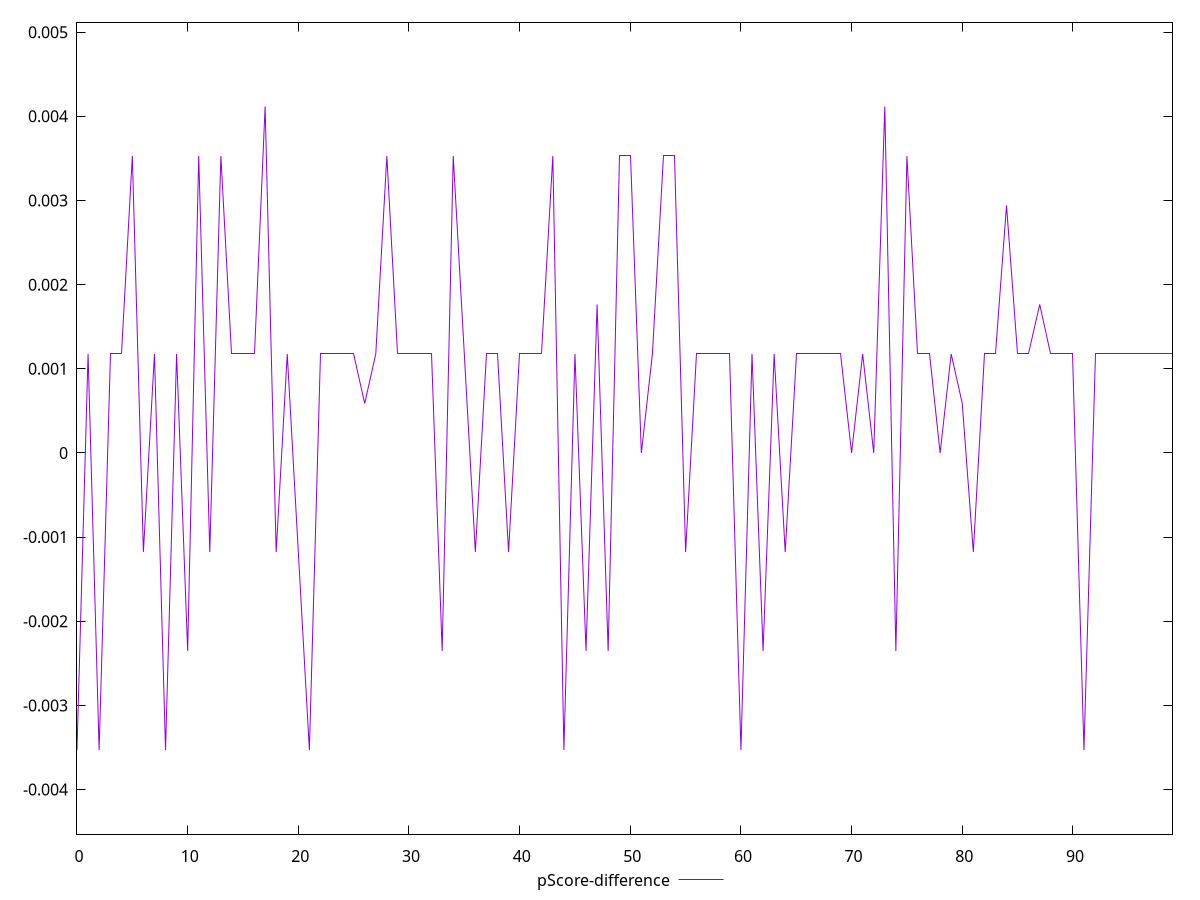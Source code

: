 reset

$pScoreDifference <<EOF
0 -0.003529411764705892
1 0.0011764705882352788
2 -0.0035294117647059475
3 0.0011764705882352788
4 0.0011764705882352788
5 0.0035294117647058365
6 -0.0011764705882352788
7 0.0011764705882352788
8 -0.0035294117647059475
9 0.0011764705882352788
10 -0.002352941176470613
11 0.0035294117647058365
12 -0.0011764705882353343
13 0.0035294117647058365
14 0.0011764705882352788
15 0.0011764705882352788
16 0.0011764705882352788
17 0.004117647058823559
18 -0.0011764705882353343
19 0.0011764705882352788
20 -0.0011764705882353343
21 -0.0035294117647059475
22 0.0011764705882352788
23 0.0011764705882352788
24 0.0011764705882352788
25 0.0011764705882352788
26 0.0005882352941176672
27 0.0011764705882352788
28 0.0035294117647058365
29 0.0011764705882352788
30 0.0011764705882352788
31 0.0011764705882352788
32 0.0011764705882352788
33 -0.002352941176470613
34 0.0035294117647058365
35 0.0011764705882352788
36 -0.0011764705882352788
37 0.0011764705882352788
38 0.0011764705882352788
39 -0.0011764705882352788
40 0.0011764705882352788
41 0.0011764705882352788
42 0.0011764705882352788
43 0.0035294117647058365
44 -0.0035294117647059475
45 0.0011764705882352788
46 -0.002352941176470613
47 0.001764705882352946
48 -0.002352941176470613
49 0.0035294117647058365
50 0.0035294117647058365
51 0
52 0.0011764705882352788
53 0.0035294117647058365
54 0.0035294117647058365
55 -0.0011764705882353343
56 0.0011764705882352788
57 0.0011764705882352788
58 0.0011764705882352788
59 0.0011764705882352788
60 -0.0035294117647059475
61 0.0011764705882352788
62 -0.002352941176470613
63 0.0011764705882352788
64 -0.0011764705882352788
65 0.0011764705882352788
66 0.0011764705882352788
67 0.0011764705882352788
68 0.0011764705882352788
69 0.0011764705882352788
70 -5.551115123125783e-17
71 0.0011764705882352788
72 0
73 0.004117647058823559
74 -0.002352941176470613
75 0.0035294117647058365
76 0.0011764705882352788
77 0.0011764705882352788
78 0
79 0.0011764705882352788
80 0.0005882352941176672
81 -0.0011764705882352788
82 0.0011764705882352788
83 0.0011764705882352788
84 0.002941176470588225
85 0.0011764705882352788
86 0.0011764705882352788
87 0.001764705882352946
88 0.0011764705882352788
89 0.0011764705882352788
90 0.0011764705882352788
91 -0.0035294117647059475
92 0.0011764705882352788
93 0.0011764705882352788
94 0.0011764705882352788
95 0.0011764705882352788
96 0.0011764705882352788
97 0.0011764705882352788
98 0.0011764705882352788
99 0.0011764705882352788
EOF

set key outside below
set xrange [0:99]
set yrange [-0.0045294117647059476:0.005117647058823559]
set trange [-0.0045294117647059476:0.005117647058823559]
set terminal svg size 640, 500 enhanced background rgb 'white'
set output "report_00019_2021-02-10T18-14-37.922Z//unused-javascript/samples/pages+cached+noadtech/pScore-difference/values.svg"

plot $pScoreDifference title "pScore-difference" with line

reset
